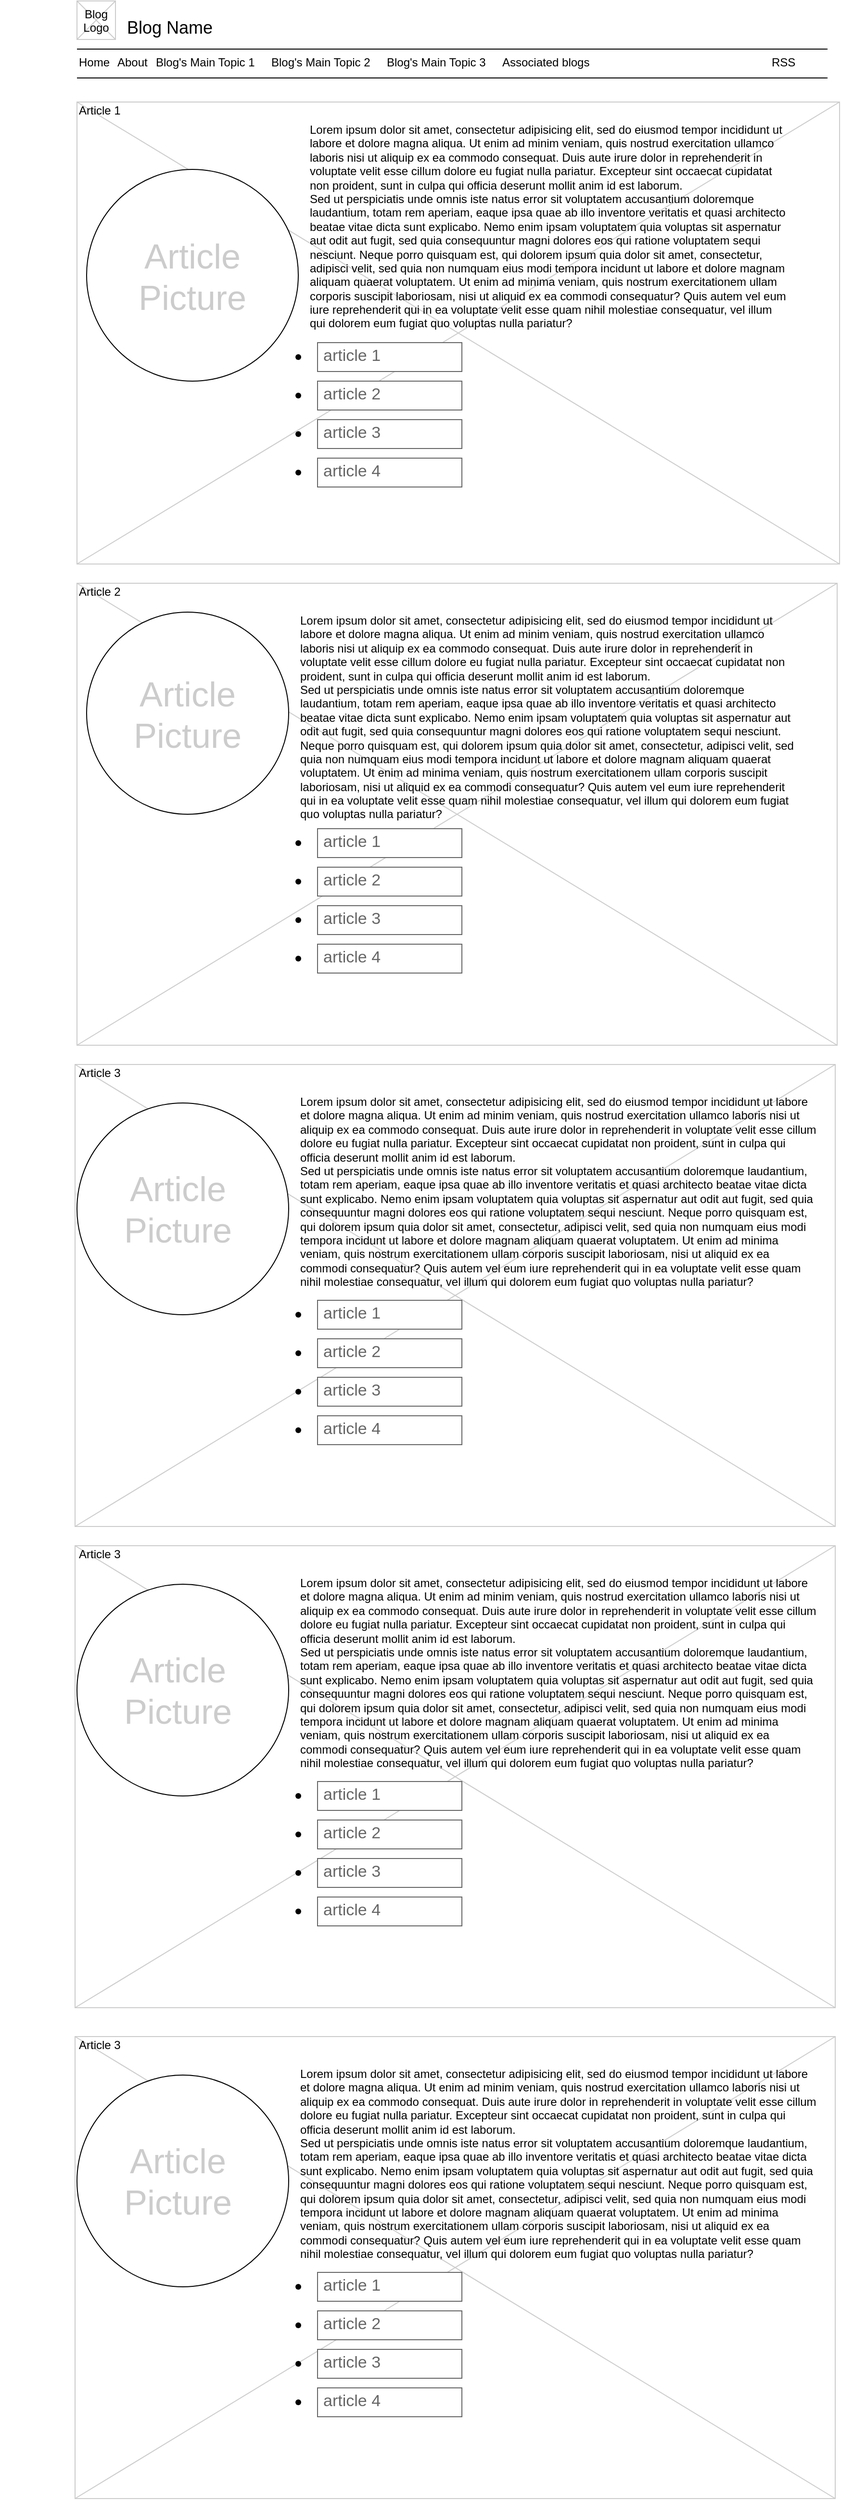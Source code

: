 <mxfile version="20.2.2" type="device"><diagram name="Page-1" id="f1b7ffb7-ca1e-a977-7cf5-a751b3c06c05"><mxGraphModel dx="2248" dy="794" grid="1" gridSize="10" guides="1" tooltips="1" connect="1" arrows="1" fold="1" page="1" pageScale="1" pageWidth="826" pageHeight="1169" background="none" math="0" shadow="0"><root><mxCell id="0"/><mxCell id="1" parent="0"/><mxCell id="13" value="" style="verticalLabelPosition=bottom;verticalAlign=top;strokeWidth=1;shape=mxgraph.mockup.graphics.iconGrid;strokeColor=#CCCCCC;gridSize=1,1;" parent="1" vertex="1"><mxGeometry x="20" y="120" width="792.5" height="480" as="geometry"/></mxCell><mxCell id="2" value="Blog Name" style="text;spacingTop=-5;fontSize=18;fontStyle=0" parent="1" vertex="1"><mxGeometry x="70" y="30" width="230" height="20" as="geometry"/></mxCell><mxCell id="3" value="" style="line;strokeWidth=1" parent="1" vertex="1"><mxGeometry x="20" y="60" width="780" height="10" as="geometry"/></mxCell><mxCell id="4" value="" style="line;strokeWidth=1" parent="1" vertex="1"><mxGeometry x="20" y="90" width="780" height="10" as="geometry"/></mxCell><mxCell id="5" value="Home" style="text;spacingTop=-5;" parent="1" vertex="1"><mxGeometry x="20" y="70.0" width="30" height="20" as="geometry"/></mxCell><mxCell id="6" value="About" style="text;spacingTop=-5;" parent="1" vertex="1"><mxGeometry x="60.0" y="70.0" width="30" height="20" as="geometry"/></mxCell><mxCell id="7" value="Associated blogs" style="text;spacingTop=-5;" parent="1" vertex="1"><mxGeometry x="460.0" y="70" width="30" height="20" as="geometry"/></mxCell><mxCell id="8" value="Article 1" style="text;spacingTop=-5;" parent="1" vertex="1"><mxGeometry x="20" y="120" width="30" height="20" as="geometry"/></mxCell><mxCell id="9" value="Lorem ipsum dolor sit amet, consectetur adipisicing elit, sed do eiusmod tempor incididunt ut labore et dolore magna aliqua. Ut enim ad minim veniam, quis nostrud exercitation ullamco laboris nisi ut aliquip ex ea commodo consequat. Duis aute irure dolor in reprehenderit in voluptate velit esse cillum dolore eu fugiat nulla pariatur. Excepteur sint occaecat cupidatat non proident, sunt in culpa qui officia deserunt mollit anim id est laborum.&#10;Sed ut perspiciatis unde omnis iste natus error sit voluptatem accusantium doloremque laudantium, totam rem aperiam, eaque ipsa quae ab illo inventore veritatis et quasi architecto beatae vitae dicta sunt explicabo. Nemo enim ipsam voluptatem quia voluptas sit aspernatur aut odit aut fugit, sed quia consequuntur magni dolores eos qui ratione voluptatem sequi nesciunt. Neque porro quisquam est, qui dolorem ipsum quia dolor sit amet, consectetur, adipisci velit, sed quia non numquam eius modi tempora incidunt ut labore et dolore magnam aliquam quaerat voluptatem. Ut enim ad minima veniam, quis nostrum exercitationem ullam corporis suscipit laboriosam, nisi ut aliquid ex ea commodi consequatur? Quis autem vel eum iure reprehenderit qui in ea voluptate velit esse quam nihil molestiae consequatur, vel illum qui dolorem eum fugiat quo voluptas nulla pariatur?" style="text;spacingTop=-5;whiteSpace=wrap;align=left;" parent="1" vertex="1"><mxGeometry x="260" y="140" width="500" height="410" as="geometry"/></mxCell><mxCell id="11" value="RSS" style="text;spacingTop=-5;" parent="1" vertex="1"><mxGeometry x="740" y="70.0" width="30" height="20" as="geometry"/></mxCell><mxCell id="20" value="" style="verticalLabelPosition=bottom;verticalAlign=top;strokeWidth=1;shape=mxgraph.mockup.graphics.iconGrid;strokeColor=#CCCCCC;gridSize=1,1;" parent="1" vertex="1"><mxGeometry x="20" y="15" width="40" height="40" as="geometry"/></mxCell><mxCell id="21" value="Blog &#10;Logo" style="text;spacingTop=-5;align=center" parent="1" vertex="1"><mxGeometry x="20" y="20" width="40" height="40" as="geometry"/></mxCell><mxCell id="22" value="Blog's Main Topic 1" style="text;spacingTop=-5;" parent="1" vertex="1"><mxGeometry x="100.0" y="70.0" width="30" height="20" as="geometry"/></mxCell><mxCell id="23" value="Blog's Main Topic 2" style="text;spacingTop=-5;" parent="1" vertex="1"><mxGeometry x="220.0" y="70.0" width="30" height="20" as="geometry"/></mxCell><mxCell id="24" value="Blog's Main Topic 3" style="text;spacingTop=-5;" parent="1" vertex="1"><mxGeometry x="340" y="70.0" width="30" height="20" as="geometry"/></mxCell><mxCell id="27" value="" style="verticalLabelPosition=bottom;verticalAlign=top;strokeWidth=1;shape=mxgraph.mockup.graphics.iconGrid;strokeColor=#CCCCCC;gridSize=1,1;" parent="1" vertex="1"><mxGeometry x="20" y="620" width="790" height="480" as="geometry"/></mxCell><mxCell id="28" value="Article 2" style="text;spacingTop=-5;" parent="1" vertex="1"><mxGeometry x="20" y="620" width="30" height="20" as="geometry"/></mxCell><mxCell id="29" value="Lorem ipsum dolor sit amet, consectetur adipisicing elit, sed do eiusmod tempor incididunt ut labore et dolore magna aliqua. Ut enim ad minim veniam, quis nostrud exercitation ullamco laboris nisi ut aliquip ex ea commodo consequat. Duis aute irure dolor in reprehenderit in voluptate velit esse cillum dolore eu fugiat nulla pariatur. Excepteur sint occaecat cupidatat non proident, sunt in culpa qui officia deserunt mollit anim id est laborum.&#10;Sed ut perspiciatis unde omnis iste natus error sit voluptatem accusantium doloremque laudantium, totam rem aperiam, eaque ipsa quae ab illo inventore veritatis et quasi architecto beatae vitae dicta sunt explicabo. Nemo enim ipsam voluptatem quia voluptas sit aspernatur aut odit aut fugit, sed quia consequuntur magni dolores eos qui ratione voluptatem sequi nesciunt. Neque porro quisquam est, qui dolorem ipsum quia dolor sit amet, consectetur, adipisci velit, sed quia non numquam eius modi tempora incidunt ut labore et dolore magnam aliquam quaerat voluptatem. Ut enim ad minima veniam, quis nostrum exercitationem ullam corporis suscipit laboriosam, nisi ut aliquid ex ea commodi consequatur? Quis autem vel eum iure reprehenderit qui in ea voluptate velit esse quam nihil molestiae consequatur, vel illum qui dolorem eum fugiat quo voluptas nulla pariatur?" style="text;spacingTop=-5;whiteSpace=wrap;align=left" parent="1" vertex="1"><mxGeometry x="250" y="650" width="520" height="430" as="geometry"/></mxCell><mxCell id="32" value="" style="verticalLabelPosition=bottom;verticalAlign=top;strokeWidth=1;shape=mxgraph.mockup.graphics.iconGrid;strokeColor=#CCCCCC;gridSize=1,1;" parent="1" vertex="1"><mxGeometry x="18" y="1120" width="790" height="480" as="geometry"/></mxCell><mxCell id="33" value="Article 3" style="text;spacingTop=-5;" parent="1" vertex="1"><mxGeometry x="20" y="1120" width="30" height="20" as="geometry"/></mxCell><mxCell id="34" value="Lorem ipsum dolor sit amet, consectetur adipisicing elit, sed do eiusmod tempor incididunt ut labore et dolore magna aliqua. Ut enim ad minim veniam, quis nostrud exercitation ullamco laboris nisi ut aliquip ex ea commodo consequat. Duis aute irure dolor in reprehenderit in voluptate velit esse cillum dolore eu fugiat nulla pariatur. Excepteur sint occaecat cupidatat non proident, sunt in culpa qui officia deserunt mollit anim id est laborum.&#10;Sed ut perspiciatis unde omnis iste natus error sit voluptatem accusantium doloremque laudantium, totam rem aperiam, eaque ipsa quae ab illo inventore veritatis et quasi architecto beatae vitae dicta sunt explicabo. Nemo enim ipsam voluptatem quia voluptas sit aspernatur aut odit aut fugit, sed quia consequuntur magni dolores eos qui ratione voluptatem sequi nesciunt. Neque porro quisquam est, qui dolorem ipsum quia dolor sit amet, consectetur, adipisci velit, sed quia non numquam eius modi tempora incidunt ut labore et dolore magnam aliquam quaerat voluptatem. Ut enim ad minima veniam, quis nostrum exercitationem ullam corporis suscipit laboriosam, nisi ut aliquid ex ea commodi consequatur? Quis autem vel eum iure reprehenderit qui in ea voluptate velit esse quam nihil molestiae consequatur, vel illum qui dolorem eum fugiat quo voluptas nulla pariatur?" style="text;spacingTop=-5;whiteSpace=wrap;align=left" parent="1" vertex="1"><mxGeometry x="250" y="1150" width="540" height="250" as="geometry"/></mxCell><mxCell id="wlO2viNPYqXU8OIKpaEc-61" value="" style="ellipse;whiteSpace=wrap;html=1;aspect=fixed;fontFamily=Helvetica;fontSize=12;fontColor=default;" vertex="1" parent="1"><mxGeometry x="30" y="190" width="220" height="220" as="geometry"/></mxCell><mxCell id="26" value="Article&#10;Picture" style="text;spacingTop=-5;align=center;verticalAlign=middle;fontSize=36;fontColor=#CCCCCC;rounded=0;" parent="1" vertex="1"><mxGeometry x="-40" y="200" width="360" height="200" as="geometry"/></mxCell><mxCell id="wlO2viNPYqXU8OIKpaEc-63" value="" style="ellipse;whiteSpace=wrap;html=1;aspect=fixed;fontFamily=Helvetica;fontSize=12;fontColor=default;" vertex="1" parent="1"><mxGeometry x="30" y="650" width="210" height="210" as="geometry"/></mxCell><mxCell id="31" value="Article&#10;Picture" style="text;spacingTop=-5;align=center;verticalAlign=middle;fontSize=36;fontColor=#CCCCCC" parent="1" vertex="1"><mxGeometry x="-45" y="655" width="360" height="200" as="geometry"/></mxCell><mxCell id="wlO2viNPYqXU8OIKpaEc-65" value="" style="ellipse;whiteSpace=wrap;html=1;aspect=fixed;fontFamily=Helvetica;fontSize=12;fontColor=default;" vertex="1" parent="1"><mxGeometry x="20" y="1160" width="220" height="220" as="geometry"/></mxCell><mxCell id="36" value="Article&#10;Picture" style="text;spacingTop=-5;align=center;verticalAlign=middle;fontSize=36;fontColor=#CCCCCC" parent="1" vertex="1"><mxGeometry x="-60" y="1169" width="370" height="200" as="geometry"/></mxCell><mxCell id="wlO2viNPYqXU8OIKpaEc-68" value="Line 1" style="strokeWidth=1;shadow=0;dashed=0;align=center;html=1;shape=mxgraph.mockup.text.textBox;fontColor=#666666;align=left;fontSize=17;spacingLeft=4;spacingTop=-3;strokeColor=#666666;mainText=;fontFamily=Helvetica;" vertex="1" parent="1"><mxGeometry x="270" y="370" width="150" height="30" as="geometry"/></mxCell><mxCell id="wlO2viNPYqXU8OIKpaEc-69" value="article 2" style="strokeWidth=1;shadow=0;dashed=0;align=center;html=1;shape=mxgraph.mockup.text.textBox;fontColor=#666666;align=left;fontSize=17;spacingLeft=4;spacingTop=-3;strokeColor=#666666;mainText=;fontFamily=Helvetica;" vertex="1" parent="1"><mxGeometry x="270" y="410" width="150" height="30" as="geometry"/></mxCell><mxCell id="wlO2viNPYqXU8OIKpaEc-70" value="article 3" style="strokeWidth=1;shadow=0;dashed=0;align=center;html=1;shape=mxgraph.mockup.text.textBox;fontColor=#666666;align=left;fontSize=17;spacingLeft=4;spacingTop=-3;strokeColor=#666666;mainText=;fontFamily=Helvetica;" vertex="1" parent="1"><mxGeometry x="270" y="450" width="150" height="30" as="geometry"/></mxCell><mxCell id="wlO2viNPYqXU8OIKpaEc-71" value="article 4" style="strokeWidth=1;shadow=0;dashed=0;align=center;html=1;shape=mxgraph.mockup.text.textBox;fontColor=#666666;align=left;fontSize=17;spacingLeft=4;spacingTop=-3;strokeColor=#666666;mainText=;fontFamily=Helvetica;" vertex="1" parent="1"><mxGeometry x="270" y="490" width="150" height="30" as="geometry"/></mxCell><mxCell id="wlO2viNPYqXU8OIKpaEc-72" value="" style="shape=waypoint;sketch=0;fillStyle=solid;size=6;pointerEvents=1;points=[];fillColor=none;resizable=0;rotatable=0;perimeter=centerPerimeter;snapToPoint=1;fontFamily=Helvetica;fontSize=12;fontColor=default;" vertex="1" parent="1"><mxGeometry x="230" y="365" width="40" height="40" as="geometry"/></mxCell><mxCell id="wlO2viNPYqXU8OIKpaEc-73" value="" style="shape=waypoint;sketch=0;fillStyle=solid;size=6;pointerEvents=1;points=[];fillColor=none;resizable=0;rotatable=0;perimeter=centerPerimeter;snapToPoint=1;fontFamily=Helvetica;fontSize=12;fontColor=default;" vertex="1" parent="1"><mxGeometry x="230" y="405" width="40" height="40" as="geometry"/></mxCell><mxCell id="wlO2viNPYqXU8OIKpaEc-74" value="" style="shape=waypoint;sketch=0;fillStyle=solid;size=6;pointerEvents=1;points=[];fillColor=none;resizable=0;rotatable=0;perimeter=centerPerimeter;snapToPoint=1;fontFamily=Helvetica;fontSize=12;fontColor=default;" vertex="1" parent="1"><mxGeometry x="230" y="445" width="40" height="40" as="geometry"/></mxCell><mxCell id="wlO2viNPYqXU8OIKpaEc-75" value="" style="shape=waypoint;sketch=0;fillStyle=solid;size=6;pointerEvents=1;points=[];fillColor=none;resizable=0;rotatable=0;perimeter=centerPerimeter;snapToPoint=1;fontFamily=Helvetica;fontSize=12;fontColor=default;" vertex="1" parent="1"><mxGeometry x="230" y="485" width="40" height="40" as="geometry"/></mxCell><mxCell id="wlO2viNPYqXU8OIKpaEc-76" value="article 1" style="strokeWidth=1;shadow=0;dashed=0;align=center;html=1;shape=mxgraph.mockup.text.textBox;fontColor=#666666;align=left;fontSize=17;spacingLeft=4;spacingTop=-3;strokeColor=#666666;mainText=;fontFamily=Helvetica;" vertex="1" parent="1"><mxGeometry x="270" y="370" width="150" height="30" as="geometry"/></mxCell><mxCell id="wlO2viNPYqXU8OIKpaEc-136" value="article 1" style="strokeWidth=1;shadow=0;dashed=0;align=center;html=1;shape=mxgraph.mockup.text.textBox;fontColor=#666666;align=left;fontSize=17;spacingLeft=4;spacingTop=-3;strokeColor=#666666;mainText=;fontFamily=Helvetica;" vertex="1" parent="1"><mxGeometry x="270" y="370" width="150" height="30" as="geometry"/></mxCell><mxCell id="wlO2viNPYqXU8OIKpaEc-137" value="article 2" style="strokeWidth=1;shadow=0;dashed=0;align=center;html=1;shape=mxgraph.mockup.text.textBox;fontColor=#666666;align=left;fontSize=17;spacingLeft=4;spacingTop=-3;strokeColor=#666666;mainText=;fontFamily=Helvetica;" vertex="1" parent="1"><mxGeometry x="270" y="410" width="150" height="30" as="geometry"/></mxCell><mxCell id="wlO2viNPYqXU8OIKpaEc-138" value="article 3" style="strokeWidth=1;shadow=0;dashed=0;align=center;html=1;shape=mxgraph.mockup.text.textBox;fontColor=#666666;align=left;fontSize=17;spacingLeft=4;spacingTop=-3;strokeColor=#666666;mainText=;fontFamily=Helvetica;" vertex="1" parent="1"><mxGeometry x="270" y="955" width="150" height="30" as="geometry"/></mxCell><mxCell id="wlO2viNPYqXU8OIKpaEc-139" value="article 4" style="strokeWidth=1;shadow=0;dashed=0;align=center;html=1;shape=mxgraph.mockup.text.textBox;fontColor=#666666;align=left;fontSize=17;spacingLeft=4;spacingTop=-3;strokeColor=#666666;mainText=;fontFamily=Helvetica;" vertex="1" parent="1"><mxGeometry x="270" y="995" width="150" height="30" as="geometry"/></mxCell><mxCell id="wlO2viNPYqXU8OIKpaEc-144" value="article 1" style="strokeWidth=1;shadow=0;dashed=0;align=center;html=1;shape=mxgraph.mockup.text.textBox;fontColor=#666666;align=left;fontSize=17;spacingLeft=4;spacingTop=-3;strokeColor=#666666;mainText=;fontFamily=Helvetica;" vertex="1" parent="1"><mxGeometry x="270" y="875" width="150" height="30" as="geometry"/></mxCell><mxCell id="wlO2viNPYqXU8OIKpaEc-145" value="article 2" style="strokeWidth=1;shadow=0;dashed=0;align=center;html=1;shape=mxgraph.mockup.text.textBox;fontColor=#666666;align=left;fontSize=17;spacingLeft=4;spacingTop=-3;strokeColor=#666666;mainText=;fontFamily=Helvetica;" vertex="1" parent="1"><mxGeometry x="270" y="915" width="150" height="30" as="geometry"/></mxCell><mxCell id="wlO2viNPYqXU8OIKpaEc-165" value="" style="shape=waypoint;sketch=0;fillStyle=solid;size=6;pointerEvents=1;points=[];fillColor=none;resizable=0;rotatable=0;perimeter=centerPerimeter;snapToPoint=1;fontFamily=Helvetica;fontSize=12;fontColor=default;" vertex="1" parent="1"><mxGeometry x="230" y="990" width="40" height="40" as="geometry"/></mxCell><mxCell id="wlO2viNPYqXU8OIKpaEc-166" value="" style="shape=waypoint;sketch=0;fillStyle=solid;size=6;pointerEvents=1;points=[];fillColor=none;resizable=0;rotatable=0;perimeter=centerPerimeter;snapToPoint=1;fontFamily=Helvetica;fontSize=12;fontColor=default;" vertex="1" parent="1"><mxGeometry x="230" y="950" width="40" height="40" as="geometry"/></mxCell><mxCell id="wlO2viNPYqXU8OIKpaEc-167" value="" style="shape=waypoint;sketch=0;fillStyle=solid;size=6;pointerEvents=1;points=[];fillColor=none;resizable=0;rotatable=0;perimeter=centerPerimeter;snapToPoint=1;fontFamily=Helvetica;fontSize=12;fontColor=default;" vertex="1" parent="1"><mxGeometry x="230" y="910" width="40" height="40" as="geometry"/></mxCell><mxCell id="wlO2viNPYqXU8OIKpaEc-168" value="" style="shape=waypoint;sketch=0;fillStyle=solid;size=6;pointerEvents=1;points=[];fillColor=none;resizable=0;rotatable=0;perimeter=centerPerimeter;snapToPoint=1;fontFamily=Helvetica;fontSize=12;fontColor=default;" vertex="1" parent="1"><mxGeometry x="230" y="870" width="40" height="40" as="geometry"/></mxCell><mxCell id="wlO2viNPYqXU8OIKpaEc-170" value="article 3" style="strokeWidth=1;shadow=0;dashed=0;align=center;html=1;shape=mxgraph.mockup.text.textBox;fontColor=#666666;align=left;fontSize=17;spacingLeft=4;spacingTop=-3;strokeColor=#666666;mainText=;fontFamily=Helvetica;" vertex="1" parent="1"><mxGeometry x="270" y="1445" width="150" height="30" as="geometry"/></mxCell><mxCell id="wlO2viNPYqXU8OIKpaEc-171" value="article 4" style="strokeWidth=1;shadow=0;dashed=0;align=center;html=1;shape=mxgraph.mockup.text.textBox;fontColor=#666666;align=left;fontSize=17;spacingLeft=4;spacingTop=-3;strokeColor=#666666;mainText=;fontFamily=Helvetica;" vertex="1" parent="1"><mxGeometry x="270" y="1485" width="150" height="30" as="geometry"/></mxCell><mxCell id="wlO2viNPYqXU8OIKpaEc-172" value="article 1" style="strokeWidth=1;shadow=0;dashed=0;align=center;html=1;shape=mxgraph.mockup.text.textBox;fontColor=#666666;align=left;fontSize=17;spacingLeft=4;spacingTop=-3;strokeColor=#666666;mainText=;fontFamily=Helvetica;" vertex="1" parent="1"><mxGeometry x="270" y="1365" width="150" height="30" as="geometry"/></mxCell><mxCell id="wlO2viNPYqXU8OIKpaEc-173" value="article 2" style="strokeWidth=1;shadow=0;dashed=0;align=center;html=1;shape=mxgraph.mockup.text.textBox;fontColor=#666666;align=left;fontSize=17;spacingLeft=4;spacingTop=-3;strokeColor=#666666;mainText=;fontFamily=Helvetica;" vertex="1" parent="1"><mxGeometry x="270" y="1405" width="150" height="30" as="geometry"/></mxCell><mxCell id="wlO2viNPYqXU8OIKpaEc-174" value="" style="shape=waypoint;sketch=0;fillStyle=solid;size=6;pointerEvents=1;points=[];fillColor=none;resizable=0;rotatable=0;perimeter=centerPerimeter;snapToPoint=1;fontFamily=Helvetica;fontSize=12;fontColor=default;" vertex="1" parent="1"><mxGeometry x="230" y="1480" width="40" height="40" as="geometry"/></mxCell><mxCell id="wlO2viNPYqXU8OIKpaEc-175" value="" style="shape=waypoint;sketch=0;fillStyle=solid;size=6;pointerEvents=1;points=[];fillColor=none;resizable=0;rotatable=0;perimeter=centerPerimeter;snapToPoint=1;fontFamily=Helvetica;fontSize=12;fontColor=default;" vertex="1" parent="1"><mxGeometry x="230" y="1440" width="40" height="40" as="geometry"/></mxCell><mxCell id="wlO2viNPYqXU8OIKpaEc-176" value="" style="shape=waypoint;sketch=0;fillStyle=solid;size=6;pointerEvents=1;points=[];fillColor=none;resizable=0;rotatable=0;perimeter=centerPerimeter;snapToPoint=1;fontFamily=Helvetica;fontSize=12;fontColor=default;" vertex="1" parent="1"><mxGeometry x="230" y="1400" width="40" height="40" as="geometry"/></mxCell><mxCell id="wlO2viNPYqXU8OIKpaEc-177" value="" style="shape=waypoint;sketch=0;fillStyle=solid;size=6;pointerEvents=1;points=[];fillColor=none;resizable=0;rotatable=0;perimeter=centerPerimeter;snapToPoint=1;fontFamily=Helvetica;fontSize=12;fontColor=default;" vertex="1" parent="1"><mxGeometry x="230" y="1360" width="40" height="40" as="geometry"/></mxCell><mxCell id="wlO2viNPYqXU8OIKpaEc-188" value="" style="verticalLabelPosition=bottom;verticalAlign=top;strokeWidth=1;shape=mxgraph.mockup.graphics.iconGrid;strokeColor=#CCCCCC;gridSize=1,1;" vertex="1" parent="1"><mxGeometry x="18" y="1620" width="790" height="480" as="geometry"/></mxCell><mxCell id="wlO2viNPYqXU8OIKpaEc-189" value="Article 3" style="text;spacingTop=-5;" vertex="1" parent="1"><mxGeometry x="20" y="1620" width="30" height="20" as="geometry"/></mxCell><mxCell id="wlO2viNPYqXU8OIKpaEc-190" value="Lorem ipsum dolor sit amet, consectetur adipisicing elit, sed do eiusmod tempor incididunt ut labore et dolore magna aliqua. Ut enim ad minim veniam, quis nostrud exercitation ullamco laboris nisi ut aliquip ex ea commodo consequat. Duis aute irure dolor in reprehenderit in voluptate velit esse cillum dolore eu fugiat nulla pariatur. Excepteur sint occaecat cupidatat non proident, sunt in culpa qui officia deserunt mollit anim id est laborum.&#10;Sed ut perspiciatis unde omnis iste natus error sit voluptatem accusantium doloremque laudantium, totam rem aperiam, eaque ipsa quae ab illo inventore veritatis et quasi architecto beatae vitae dicta sunt explicabo. Nemo enim ipsam voluptatem quia voluptas sit aspernatur aut odit aut fugit, sed quia consequuntur magni dolores eos qui ratione voluptatem sequi nesciunt. Neque porro quisquam est, qui dolorem ipsum quia dolor sit amet, consectetur, adipisci velit, sed quia non numquam eius modi tempora incidunt ut labore et dolore magnam aliquam quaerat voluptatem. Ut enim ad minima veniam, quis nostrum exercitationem ullam corporis suscipit laboriosam, nisi ut aliquid ex ea commodi consequatur? Quis autem vel eum iure reprehenderit qui in ea voluptate velit esse quam nihil molestiae consequatur, vel illum qui dolorem eum fugiat quo voluptas nulla pariatur?" style="text;spacingTop=-5;whiteSpace=wrap;align=left" vertex="1" parent="1"><mxGeometry x="250" y="1650" width="540" height="250" as="geometry"/></mxCell><mxCell id="wlO2viNPYqXU8OIKpaEc-191" value="" style="ellipse;whiteSpace=wrap;html=1;aspect=fixed;fontFamily=Helvetica;fontSize=12;fontColor=default;" vertex="1" parent="1"><mxGeometry x="20" y="1660" width="220" height="220" as="geometry"/></mxCell><mxCell id="wlO2viNPYqXU8OIKpaEc-192" value="Article&#10;Picture" style="text;spacingTop=-5;align=center;verticalAlign=middle;fontSize=36;fontColor=#CCCCCC" vertex="1" parent="1"><mxGeometry x="-60" y="1669" width="370" height="200" as="geometry"/></mxCell><mxCell id="wlO2viNPYqXU8OIKpaEc-193" value="article 3" style="strokeWidth=1;shadow=0;dashed=0;align=center;html=1;shape=mxgraph.mockup.text.textBox;fontColor=#666666;align=left;fontSize=17;spacingLeft=4;spacingTop=-3;strokeColor=#666666;mainText=;fontFamily=Helvetica;" vertex="1" parent="1"><mxGeometry x="270" y="1945" width="150" height="30" as="geometry"/></mxCell><mxCell id="wlO2viNPYqXU8OIKpaEc-194" value="article 4" style="strokeWidth=1;shadow=0;dashed=0;align=center;html=1;shape=mxgraph.mockup.text.textBox;fontColor=#666666;align=left;fontSize=17;spacingLeft=4;spacingTop=-3;strokeColor=#666666;mainText=;fontFamily=Helvetica;" vertex="1" parent="1"><mxGeometry x="270" y="1985" width="150" height="30" as="geometry"/></mxCell><mxCell id="wlO2viNPYqXU8OIKpaEc-195" value="article 1" style="strokeWidth=1;shadow=0;dashed=0;align=center;html=1;shape=mxgraph.mockup.text.textBox;fontColor=#666666;align=left;fontSize=17;spacingLeft=4;spacingTop=-3;strokeColor=#666666;mainText=;fontFamily=Helvetica;" vertex="1" parent="1"><mxGeometry x="270" y="1865" width="150" height="30" as="geometry"/></mxCell><mxCell id="wlO2viNPYqXU8OIKpaEc-196" value="article 2" style="strokeWidth=1;shadow=0;dashed=0;align=center;html=1;shape=mxgraph.mockup.text.textBox;fontColor=#666666;align=left;fontSize=17;spacingLeft=4;spacingTop=-3;strokeColor=#666666;mainText=;fontFamily=Helvetica;" vertex="1" parent="1"><mxGeometry x="270" y="1905" width="150" height="30" as="geometry"/></mxCell><mxCell id="wlO2viNPYqXU8OIKpaEc-197" value="" style="shape=waypoint;sketch=0;fillStyle=solid;size=6;pointerEvents=1;points=[];fillColor=none;resizable=0;rotatable=0;perimeter=centerPerimeter;snapToPoint=1;fontFamily=Helvetica;fontSize=12;fontColor=default;" vertex="1" parent="1"><mxGeometry x="230" y="1980" width="40" height="40" as="geometry"/></mxCell><mxCell id="wlO2viNPYqXU8OIKpaEc-198" value="" style="shape=waypoint;sketch=0;fillStyle=solid;size=6;pointerEvents=1;points=[];fillColor=none;resizable=0;rotatable=0;perimeter=centerPerimeter;snapToPoint=1;fontFamily=Helvetica;fontSize=12;fontColor=default;" vertex="1" parent="1"><mxGeometry x="230" y="1940" width="40" height="40" as="geometry"/></mxCell><mxCell id="wlO2viNPYqXU8OIKpaEc-199" value="" style="shape=waypoint;sketch=0;fillStyle=solid;size=6;pointerEvents=1;points=[];fillColor=none;resizable=0;rotatable=0;perimeter=centerPerimeter;snapToPoint=1;fontFamily=Helvetica;fontSize=12;fontColor=default;" vertex="1" parent="1"><mxGeometry x="230" y="1900" width="40" height="40" as="geometry"/></mxCell><mxCell id="wlO2viNPYqXU8OIKpaEc-200" value="" style="shape=waypoint;sketch=0;fillStyle=solid;size=6;pointerEvents=1;points=[];fillColor=none;resizable=0;rotatable=0;perimeter=centerPerimeter;snapToPoint=1;fontFamily=Helvetica;fontSize=12;fontColor=default;" vertex="1" parent="1"><mxGeometry x="230" y="1860" width="40" height="40" as="geometry"/></mxCell><mxCell id="wlO2viNPYqXU8OIKpaEc-201" value="" style="verticalLabelPosition=bottom;verticalAlign=top;strokeWidth=1;shape=mxgraph.mockup.graphics.iconGrid;strokeColor=#CCCCCC;gridSize=1,1;" vertex="1" parent="1"><mxGeometry x="18" y="2130" width="790" height="480" as="geometry"/></mxCell><mxCell id="wlO2viNPYqXU8OIKpaEc-202" value="Article 3" style="text;spacingTop=-5;" vertex="1" parent="1"><mxGeometry x="20" y="2130" width="30" height="20" as="geometry"/></mxCell><mxCell id="wlO2viNPYqXU8OIKpaEc-203" value="Lorem ipsum dolor sit amet, consectetur adipisicing elit, sed do eiusmod tempor incididunt ut labore et dolore magna aliqua. Ut enim ad minim veniam, quis nostrud exercitation ullamco laboris nisi ut aliquip ex ea commodo consequat. Duis aute irure dolor in reprehenderit in voluptate velit esse cillum dolore eu fugiat nulla pariatur. Excepteur sint occaecat cupidatat non proident, sunt in culpa qui officia deserunt mollit anim id est laborum.&#10;Sed ut perspiciatis unde omnis iste natus error sit voluptatem accusantium doloremque laudantium, totam rem aperiam, eaque ipsa quae ab illo inventore veritatis et quasi architecto beatae vitae dicta sunt explicabo. Nemo enim ipsam voluptatem quia voluptas sit aspernatur aut odit aut fugit, sed quia consequuntur magni dolores eos qui ratione voluptatem sequi nesciunt. Neque porro quisquam est, qui dolorem ipsum quia dolor sit amet, consectetur, adipisci velit, sed quia non numquam eius modi tempora incidunt ut labore et dolore magnam aliquam quaerat voluptatem. Ut enim ad minima veniam, quis nostrum exercitationem ullam corporis suscipit laboriosam, nisi ut aliquid ex ea commodi consequatur? Quis autem vel eum iure reprehenderit qui in ea voluptate velit esse quam nihil molestiae consequatur, vel illum qui dolorem eum fugiat quo voluptas nulla pariatur?" style="text;spacingTop=-5;whiteSpace=wrap;align=left" vertex="1" parent="1"><mxGeometry x="250" y="2160" width="540" height="250" as="geometry"/></mxCell><mxCell id="wlO2viNPYqXU8OIKpaEc-204" value="" style="ellipse;whiteSpace=wrap;html=1;aspect=fixed;fontFamily=Helvetica;fontSize=12;fontColor=default;" vertex="1" parent="1"><mxGeometry x="20" y="2170" width="220" height="220" as="geometry"/></mxCell><mxCell id="wlO2viNPYqXU8OIKpaEc-205" value="Article&#10;Picture" style="text;spacingTop=-5;align=center;verticalAlign=middle;fontSize=36;fontColor=#CCCCCC" vertex="1" parent="1"><mxGeometry x="-60" y="2179" width="370" height="200" as="geometry"/></mxCell><mxCell id="wlO2viNPYqXU8OIKpaEc-206" value="article 3" style="strokeWidth=1;shadow=0;dashed=0;align=center;html=1;shape=mxgraph.mockup.text.textBox;fontColor=#666666;align=left;fontSize=17;spacingLeft=4;spacingTop=-3;strokeColor=#666666;mainText=;fontFamily=Helvetica;" vertex="1" parent="1"><mxGeometry x="270" y="2455" width="150" height="30" as="geometry"/></mxCell><mxCell id="wlO2viNPYqXU8OIKpaEc-207" value="article 4" style="strokeWidth=1;shadow=0;dashed=0;align=center;html=1;shape=mxgraph.mockup.text.textBox;fontColor=#666666;align=left;fontSize=17;spacingLeft=4;spacingTop=-3;strokeColor=#666666;mainText=;fontFamily=Helvetica;" vertex="1" parent="1"><mxGeometry x="270" y="2495" width="150" height="30" as="geometry"/></mxCell><mxCell id="wlO2viNPYqXU8OIKpaEc-208" value="article 1" style="strokeWidth=1;shadow=0;dashed=0;align=center;html=1;shape=mxgraph.mockup.text.textBox;fontColor=#666666;align=left;fontSize=17;spacingLeft=4;spacingTop=-3;strokeColor=#666666;mainText=;fontFamily=Helvetica;" vertex="1" parent="1"><mxGeometry x="270" y="2375" width="150" height="30" as="geometry"/></mxCell><mxCell id="wlO2viNPYqXU8OIKpaEc-209" value="article 2" style="strokeWidth=1;shadow=0;dashed=0;align=center;html=1;shape=mxgraph.mockup.text.textBox;fontColor=#666666;align=left;fontSize=17;spacingLeft=4;spacingTop=-3;strokeColor=#666666;mainText=;fontFamily=Helvetica;" vertex="1" parent="1"><mxGeometry x="270" y="2415" width="150" height="30" as="geometry"/></mxCell><mxCell id="wlO2viNPYqXU8OIKpaEc-210" value="" style="shape=waypoint;sketch=0;fillStyle=solid;size=6;pointerEvents=1;points=[];fillColor=none;resizable=0;rotatable=0;perimeter=centerPerimeter;snapToPoint=1;fontFamily=Helvetica;fontSize=12;fontColor=default;" vertex="1" parent="1"><mxGeometry x="230" y="2490" width="40" height="40" as="geometry"/></mxCell><mxCell id="wlO2viNPYqXU8OIKpaEc-211" value="" style="shape=waypoint;sketch=0;fillStyle=solid;size=6;pointerEvents=1;points=[];fillColor=none;resizable=0;rotatable=0;perimeter=centerPerimeter;snapToPoint=1;fontFamily=Helvetica;fontSize=12;fontColor=default;" vertex="1" parent="1"><mxGeometry x="230" y="2450" width="40" height="40" as="geometry"/></mxCell><mxCell id="wlO2viNPYqXU8OIKpaEc-212" value="" style="shape=waypoint;sketch=0;fillStyle=solid;size=6;pointerEvents=1;points=[];fillColor=none;resizable=0;rotatable=0;perimeter=centerPerimeter;snapToPoint=1;fontFamily=Helvetica;fontSize=12;fontColor=default;" vertex="1" parent="1"><mxGeometry x="230" y="2410" width="40" height="40" as="geometry"/></mxCell><mxCell id="wlO2viNPYqXU8OIKpaEc-213" value="" style="shape=waypoint;sketch=0;fillStyle=solid;size=6;pointerEvents=1;points=[];fillColor=none;resizable=0;rotatable=0;perimeter=centerPerimeter;snapToPoint=1;fontFamily=Helvetica;fontSize=12;fontColor=default;" vertex="1" parent="1"><mxGeometry x="230" y="2370" width="40" height="40" as="geometry"/></mxCell></root></mxGraphModel></diagram></mxfile>